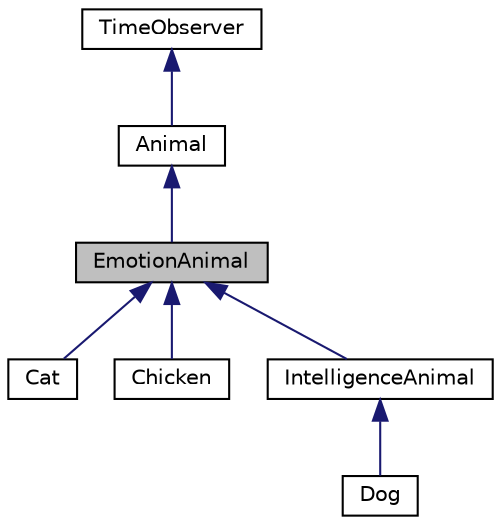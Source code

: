 digraph "EmotionAnimal"
{
  edge [fontname="Helvetica",fontsize="10",labelfontname="Helvetica",labelfontsize="10"];
  node [fontname="Helvetica",fontsize="10",shape=record];
  Node0 [label="EmotionAnimal",height=0.2,width=0.4,color="black", fillcolor="grey75", style="filled", fontcolor="black"];
  Node1 -> Node0 [dir="back",color="midnightblue",fontsize="10",style="solid"];
  Node1 [label="Animal",height=0.2,width=0.4,color="black", fillcolor="white", style="filled",URL="$class_animal.html"];
  Node2 -> Node1 [dir="back",color="midnightblue",fontsize="10",style="solid"];
  Node2 [label="TimeObserver",height=0.2,width=0.4,color="black", fillcolor="white", style="filled",URL="$class_time_observer.html"];
  Node0 -> Node3 [dir="back",color="midnightblue",fontsize="10",style="solid"];
  Node3 [label="Cat",height=0.2,width=0.4,color="black", fillcolor="white", style="filled",URL="$class_cat.html"];
  Node0 -> Node4 [dir="back",color="midnightblue",fontsize="10",style="solid"];
  Node4 [label="Chicken",height=0.2,width=0.4,color="black", fillcolor="white", style="filled",URL="$class_chicken.html"];
  Node0 -> Node5 [dir="back",color="midnightblue",fontsize="10",style="solid"];
  Node5 [label="IntelligenceAnimal",height=0.2,width=0.4,color="black", fillcolor="white", style="filled",URL="$class_intelligence_animal.html"];
  Node5 -> Node6 [dir="back",color="midnightblue",fontsize="10",style="solid"];
  Node6 [label="Dog",height=0.2,width=0.4,color="black", fillcolor="white", style="filled",URL="$class_dog.html"];
}
